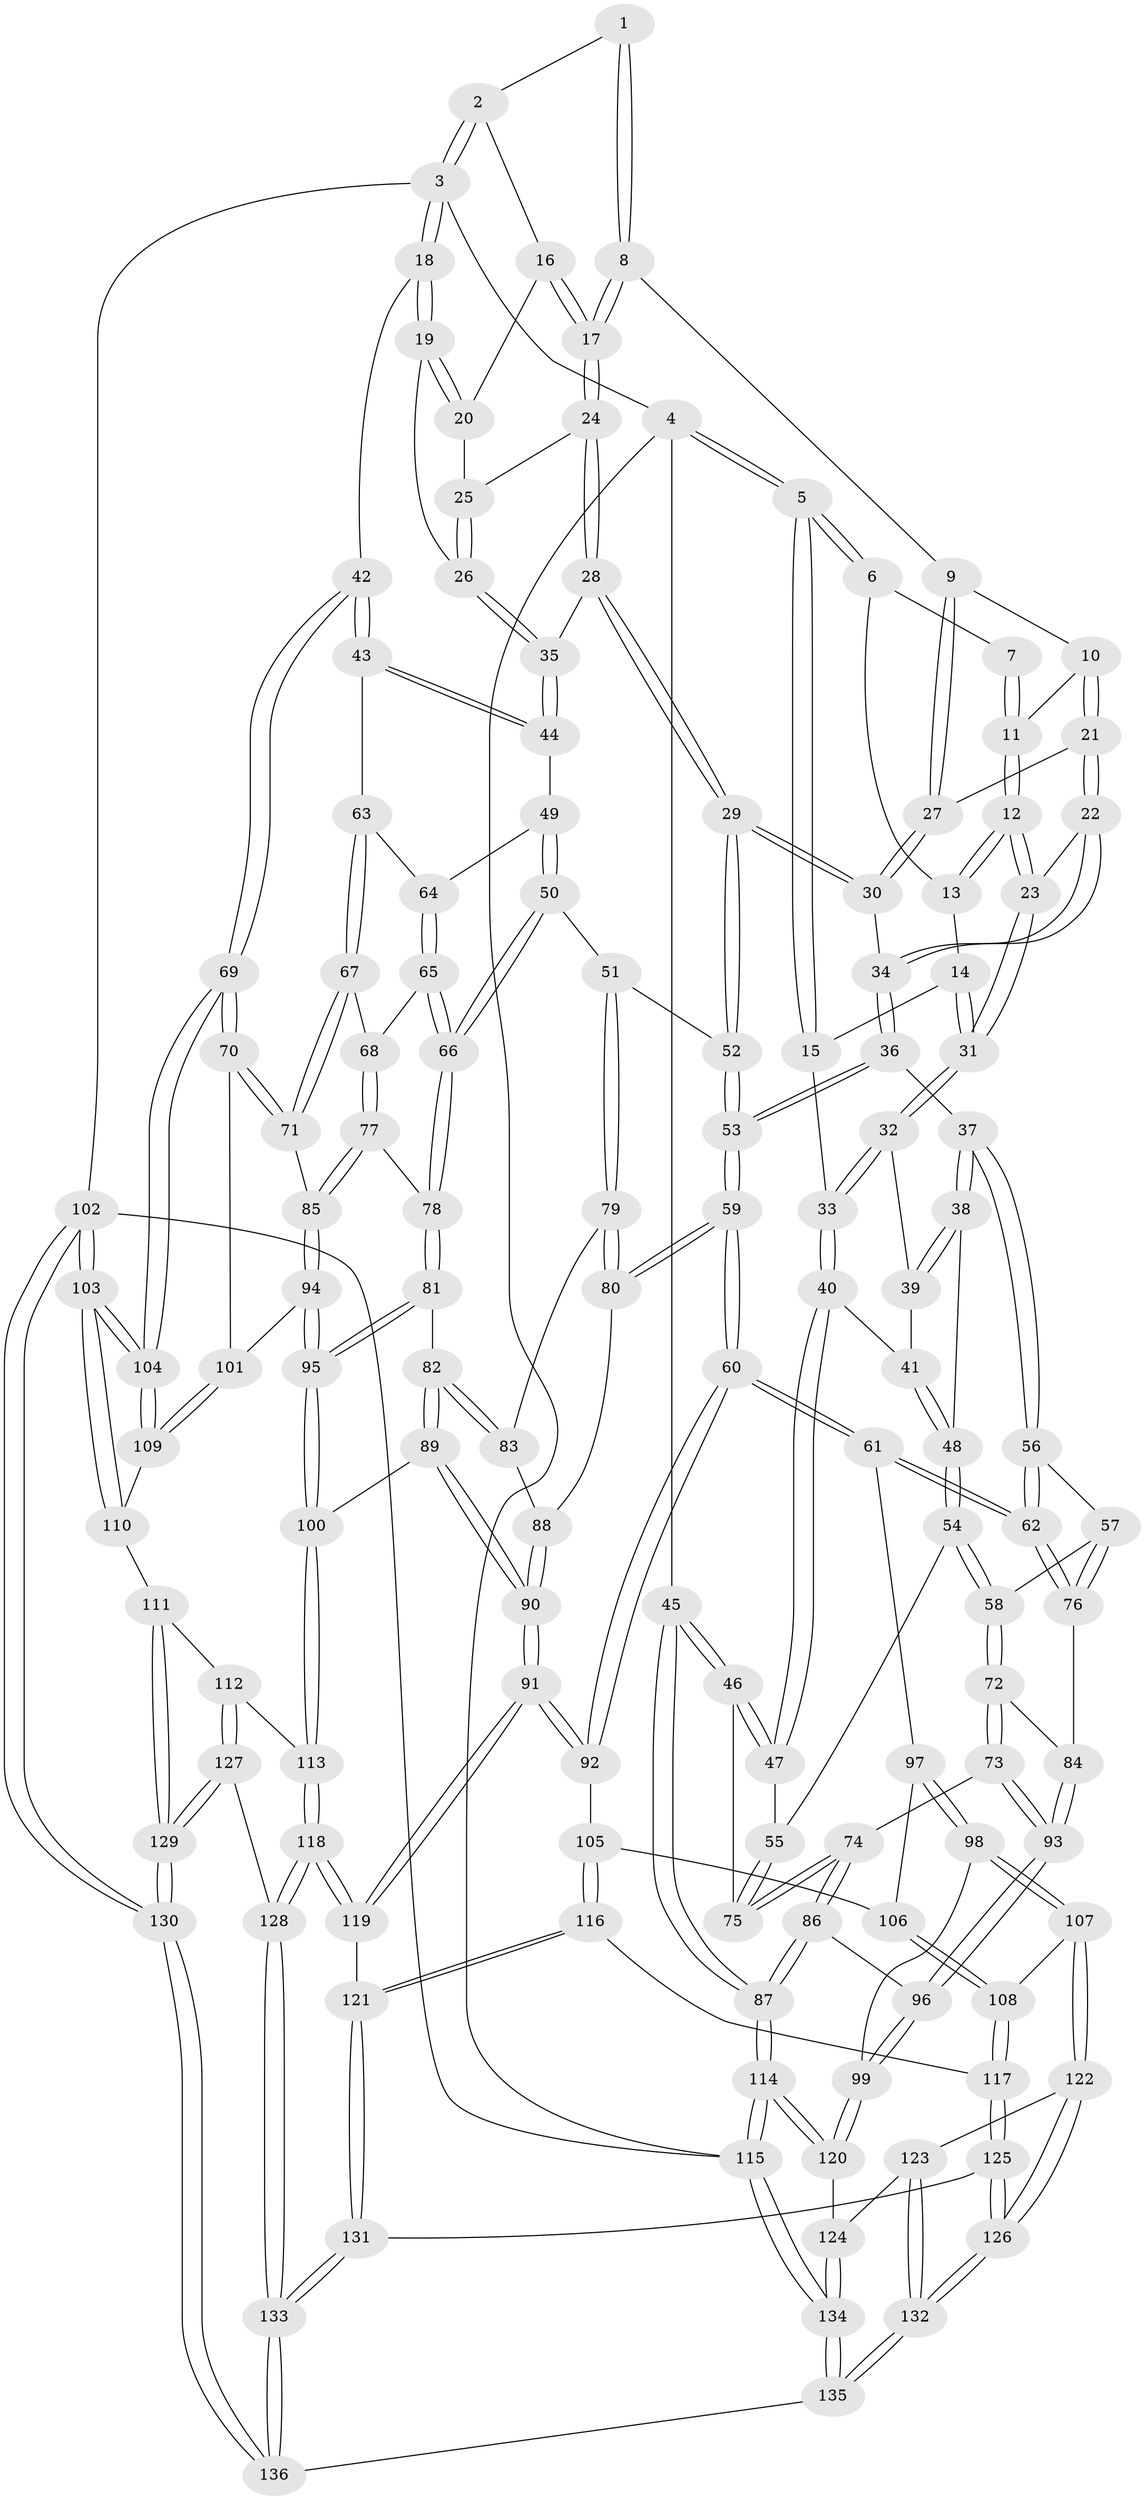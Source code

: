 // Generated by graph-tools (version 1.1) at 2025/01/03/09/25 05:01:37]
// undirected, 136 vertices, 337 edges
graph export_dot {
graph [start="1"]
  node [color=gray90,style=filled];
  1 [pos="+0.5708321139777686+0"];
  2 [pos="+1+0"];
  3 [pos="+1+0"];
  4 [pos="+0+0"];
  5 [pos="+0+0"];
  6 [pos="+0.1583225678142925+0"];
  7 [pos="+0.5209655679033848+0"];
  8 [pos="+0.6607647624956022+0.10899106842656306"];
  9 [pos="+0.6145180557317742+0.12838659439156574"];
  10 [pos="+0.4764199569226543+0.052138057347851124"];
  11 [pos="+0.4714393175248462+0.044528709373257494"];
  12 [pos="+0.3092802557845231+0.14121563565744735"];
  13 [pos="+0.26069498424153337+0.010123893754223314"];
  14 [pos="+0.11725021395259136+0.14260718333108055"];
  15 [pos="+0.088099423122416+0.13346453114088083"];
  16 [pos="+0.9388588510179321+0"];
  17 [pos="+0.7475527186219779+0.1452834158918375"];
  18 [pos="+1+0.2767073942703668"];
  19 [pos="+0.9950031940290613+0.2477698249279825"];
  20 [pos="+0.9262335190695306+0.1226175144094752"];
  21 [pos="+0.4957981991695937+0.16536064246033655"];
  22 [pos="+0.4141241727048177+0.2182651300466711"];
  23 [pos="+0.3049375760132306+0.16356868724860288"];
  24 [pos="+0.754344027939087+0.16496653146229465"];
  25 [pos="+0.8825618516858564+0.14876766395123917"];
  26 [pos="+0.9349419440309258+0.26278525687267745"];
  27 [pos="+0.562413982665151+0.1927312461672396"];
  28 [pos="+0.7656113734634351+0.2575665384555862"];
  29 [pos="+0.6264651472160239+0.35270452566633204"];
  30 [pos="+0.574715482568966+0.3214622519125729"];
  31 [pos="+0.2664878003760472+0.20061806060397078"];
  32 [pos="+0.2640757447345182+0.209543156270988"];
  33 [pos="+0.059199121473479714+0.2813623234638488"];
  34 [pos="+0.473659556993631+0.3229753528443594"];
  35 [pos="+0.8411748294907814+0.2973814455983728"];
  36 [pos="+0.39664624528505654+0.3947759004986881"];
  37 [pos="+0.3899689047521371+0.3962277593844925"];
  38 [pos="+0.3252869663931577+0.358508563611185"];
  39 [pos="+0.26353696049360337+0.2254004703617079"];
  40 [pos="+0.02968996883431226+0.33065023926045667"];
  41 [pos="+0.18386511360440816+0.33272845312244514"];
  42 [pos="+1+0.424927479375689"];
  43 [pos="+0.9849753597715584+0.4418896713954351"];
  44 [pos="+0.8437748912482803+0.3101763241729041"];
  45 [pos="+0+0.3954411895472388"];
  46 [pos="+0+0.3731693301227878"];
  47 [pos="+0+0.3691525435367872"];
  48 [pos="+0.21398027132690972+0.4212011038485803"];
  49 [pos="+0.8317633512464544+0.4308520485721486"];
  50 [pos="+0.727425411604029+0.46657688587808094"];
  51 [pos="+0.689130192031299+0.45772605754947526"];
  52 [pos="+0.6283778055623405+0.37280247360183855"];
  53 [pos="+0.5137065478279471+0.5223019620603634"];
  54 [pos="+0.2045471049534477+0.4468860916979778"];
  55 [pos="+0.192459125221594+0.449637571873442"];
  56 [pos="+0.3522222886827447+0.4701246269443231"];
  57 [pos="+0.24678136880269333+0.4831663568904419"];
  58 [pos="+0.23712394774580667+0.48335884134822943"];
  59 [pos="+0.5133872711098788+0.5280477065648964"];
  60 [pos="+0.4615607427837515+0.6074202871971733"];
  61 [pos="+0.39665304943612295+0.6044261949754071"];
  62 [pos="+0.3714441686284636+0.5811478254629775"];
  63 [pos="+0.9752367045447353+0.4471211315093844"];
  64 [pos="+0.8465715451352106+0.4501147427634283"];
  65 [pos="+0.8503862067465902+0.48244897983051394"];
  66 [pos="+0.7679441088065558+0.5237356032321288"];
  67 [pos="+0.924675318170768+0.5170432933454887"];
  68 [pos="+0.8563232557622398+0.49961143989374357"];
  69 [pos="+1+0.5951357446020191"];
  70 [pos="+1+0.6082252155032571"];
  71 [pos="+0.9359847719439345+0.5828708966624917"];
  72 [pos="+0.23667098659489463+0.5167953678345861"];
  73 [pos="+0.15428360952276934+0.5933006531189028"];
  74 [pos="+0.12027515028682423+0.5618483193878965"];
  75 [pos="+0.1215600386055395+0.5318999968191475"];
  76 [pos="+0.3576943325352558+0.5805120394397486"];
  77 [pos="+0.8361991285874869+0.5813958286941311"];
  78 [pos="+0.7813564603788208+0.5637387936465228"];
  79 [pos="+0.6719798590165805+0.5237904643831592"];
  80 [pos="+0.5241527626023581+0.5319427633198232"];
  81 [pos="+0.7086931625199946+0.6059466111842489"];
  82 [pos="+0.7077247017797229+0.6059708882749382"];
  83 [pos="+0.6722821252381175+0.5543902768686546"];
  84 [pos="+0.2738883860583684+0.5833696616937336"];
  85 [pos="+0.8630318355135924+0.6202604889517623"];
  86 [pos="+0+0.6179577785256706"];
  87 [pos="+0+0.6182357512771254"];
  88 [pos="+0.6091257736034063+0.5819748066528793"];
  89 [pos="+0.6352519540708593+0.7165291729298107"];
  90 [pos="+0.6038011386888703+0.7307674628777698"];
  91 [pos="+0.5897453515906055+0.7418612260031607"];
  92 [pos="+0.5322998324391106+0.7187106036231934"];
  93 [pos="+0.19146901033137342+0.6784065748689538"];
  94 [pos="+0.8529549658271153+0.6809168441999843"];
  95 [pos="+0.827867008029796+0.7002220856782992"];
  96 [pos="+0.19013807545134115+0.7093713249049582"];
  97 [pos="+0.3805137223029446+0.628877428207259"];
  98 [pos="+0.24315636085637732+0.7302923601057031"];
  99 [pos="+0.19221964327427832+0.7156943325646313"];
  100 [pos="+0.8044474312575832+0.7362409275503409"];
  101 [pos="+0.9218905241106333+0.7093954710245693"];
  102 [pos="+1+1"];
  103 [pos="+1+0.9784358790106414"];
  104 [pos="+1+0.7911982298949813"];
  105 [pos="+0.48739414537490544+0.7464617076578445"];
  106 [pos="+0.37891363805266026+0.7363121916607054"];
  107 [pos="+0.28496420196487376+0.7670803563660014"];
  108 [pos="+0.34120399936680146+0.7714488317314756"];
  109 [pos="+0.9543957789081151+0.7780230069393567"];
  110 [pos="+0.9192160626832167+0.83189915170304"];
  111 [pos="+0.908507209424922+0.840634002529174"];
  112 [pos="+0.822380364195563+0.8050665530637309"];
  113 [pos="+0.8084215895345537+0.7844418831689516"];
  114 [pos="+0+0.8473584086309632"];
  115 [pos="+0+1"];
  116 [pos="+0.41343879531693073+0.8381906019909577"];
  117 [pos="+0.4120769229887826+0.8392773513246596"];
  118 [pos="+0.6871517842525633+0.8562784245164181"];
  119 [pos="+0.5957361313306808+0.7724365891431076"];
  120 [pos="+0.11598557934418567+0.8199836327858546"];
  121 [pos="+0.5553778913962887+0.8585392878998932"];
  122 [pos="+0.28836360238228237+0.8452588846678286"];
  123 [pos="+0.22830581175665532+0.881927567496382"];
  124 [pos="+0.14402255844509174+0.8659390525559248"];
  125 [pos="+0.3976362010219543+0.9081764855548643"];
  126 [pos="+0.3658311632906332+0.9337114976391632"];
  127 [pos="+0.7952999122385204+0.9233825811435127"];
  128 [pos="+0.7103044335212858+0.9478650117226858"];
  129 [pos="+0.9210267410742902+0.9752016911166673"];
  130 [pos="+1+1"];
  131 [pos="+0.5373444031488818+0.9352405300100479"];
  132 [pos="+0.3194094163812096+1"];
  133 [pos="+0.6260215753488397+1"];
  134 [pos="+0.17622847282022475+1"];
  135 [pos="+0.2642394188066323+1"];
  136 [pos="+0.6217884443846725+1"];
  1 -- 2;
  1 -- 8;
  1 -- 8;
  2 -- 3;
  2 -- 3;
  2 -- 16;
  3 -- 4;
  3 -- 18;
  3 -- 18;
  3 -- 102;
  4 -- 5;
  4 -- 5;
  4 -- 45;
  4 -- 115;
  5 -- 6;
  5 -- 6;
  5 -- 15;
  5 -- 15;
  6 -- 7;
  6 -- 13;
  7 -- 11;
  7 -- 11;
  8 -- 9;
  8 -- 17;
  8 -- 17;
  9 -- 10;
  9 -- 27;
  9 -- 27;
  10 -- 11;
  10 -- 21;
  10 -- 21;
  11 -- 12;
  11 -- 12;
  12 -- 13;
  12 -- 13;
  12 -- 23;
  12 -- 23;
  13 -- 14;
  14 -- 15;
  14 -- 31;
  14 -- 31;
  15 -- 33;
  16 -- 17;
  16 -- 17;
  16 -- 20;
  17 -- 24;
  17 -- 24;
  18 -- 19;
  18 -- 19;
  18 -- 42;
  19 -- 20;
  19 -- 20;
  19 -- 26;
  20 -- 25;
  21 -- 22;
  21 -- 22;
  21 -- 27;
  22 -- 23;
  22 -- 34;
  22 -- 34;
  23 -- 31;
  23 -- 31;
  24 -- 25;
  24 -- 28;
  24 -- 28;
  25 -- 26;
  25 -- 26;
  26 -- 35;
  26 -- 35;
  27 -- 30;
  27 -- 30;
  28 -- 29;
  28 -- 29;
  28 -- 35;
  29 -- 30;
  29 -- 30;
  29 -- 52;
  29 -- 52;
  30 -- 34;
  31 -- 32;
  31 -- 32;
  32 -- 33;
  32 -- 33;
  32 -- 39;
  33 -- 40;
  33 -- 40;
  34 -- 36;
  34 -- 36;
  35 -- 44;
  35 -- 44;
  36 -- 37;
  36 -- 53;
  36 -- 53;
  37 -- 38;
  37 -- 38;
  37 -- 56;
  37 -- 56;
  38 -- 39;
  38 -- 39;
  38 -- 48;
  39 -- 41;
  40 -- 41;
  40 -- 47;
  40 -- 47;
  41 -- 48;
  41 -- 48;
  42 -- 43;
  42 -- 43;
  42 -- 69;
  42 -- 69;
  43 -- 44;
  43 -- 44;
  43 -- 63;
  44 -- 49;
  45 -- 46;
  45 -- 46;
  45 -- 87;
  45 -- 87;
  46 -- 47;
  46 -- 47;
  46 -- 75;
  47 -- 55;
  48 -- 54;
  48 -- 54;
  49 -- 50;
  49 -- 50;
  49 -- 64;
  50 -- 51;
  50 -- 66;
  50 -- 66;
  51 -- 52;
  51 -- 79;
  51 -- 79;
  52 -- 53;
  52 -- 53;
  53 -- 59;
  53 -- 59;
  54 -- 55;
  54 -- 58;
  54 -- 58;
  55 -- 75;
  55 -- 75;
  56 -- 57;
  56 -- 62;
  56 -- 62;
  57 -- 58;
  57 -- 76;
  57 -- 76;
  58 -- 72;
  58 -- 72;
  59 -- 60;
  59 -- 60;
  59 -- 80;
  59 -- 80;
  60 -- 61;
  60 -- 61;
  60 -- 92;
  60 -- 92;
  61 -- 62;
  61 -- 62;
  61 -- 97;
  62 -- 76;
  62 -- 76;
  63 -- 64;
  63 -- 67;
  63 -- 67;
  64 -- 65;
  64 -- 65;
  65 -- 66;
  65 -- 66;
  65 -- 68;
  66 -- 78;
  66 -- 78;
  67 -- 68;
  67 -- 71;
  67 -- 71;
  68 -- 77;
  68 -- 77;
  69 -- 70;
  69 -- 70;
  69 -- 104;
  69 -- 104;
  70 -- 71;
  70 -- 71;
  70 -- 101;
  71 -- 85;
  72 -- 73;
  72 -- 73;
  72 -- 84;
  73 -- 74;
  73 -- 93;
  73 -- 93;
  74 -- 75;
  74 -- 75;
  74 -- 86;
  74 -- 86;
  76 -- 84;
  77 -- 78;
  77 -- 85;
  77 -- 85;
  78 -- 81;
  78 -- 81;
  79 -- 80;
  79 -- 80;
  79 -- 83;
  80 -- 88;
  81 -- 82;
  81 -- 95;
  81 -- 95;
  82 -- 83;
  82 -- 83;
  82 -- 89;
  82 -- 89;
  83 -- 88;
  84 -- 93;
  84 -- 93;
  85 -- 94;
  85 -- 94;
  86 -- 87;
  86 -- 87;
  86 -- 96;
  87 -- 114;
  87 -- 114;
  88 -- 90;
  88 -- 90;
  89 -- 90;
  89 -- 90;
  89 -- 100;
  90 -- 91;
  90 -- 91;
  91 -- 92;
  91 -- 92;
  91 -- 119;
  91 -- 119;
  92 -- 105;
  93 -- 96;
  93 -- 96;
  94 -- 95;
  94 -- 95;
  94 -- 101;
  95 -- 100;
  95 -- 100;
  96 -- 99;
  96 -- 99;
  97 -- 98;
  97 -- 98;
  97 -- 106;
  98 -- 99;
  98 -- 107;
  98 -- 107;
  99 -- 120;
  99 -- 120;
  100 -- 113;
  100 -- 113;
  101 -- 109;
  101 -- 109;
  102 -- 103;
  102 -- 103;
  102 -- 130;
  102 -- 130;
  102 -- 115;
  103 -- 104;
  103 -- 104;
  103 -- 110;
  103 -- 110;
  104 -- 109;
  104 -- 109;
  105 -- 106;
  105 -- 116;
  105 -- 116;
  106 -- 108;
  106 -- 108;
  107 -- 108;
  107 -- 122;
  107 -- 122;
  108 -- 117;
  108 -- 117;
  109 -- 110;
  110 -- 111;
  111 -- 112;
  111 -- 129;
  111 -- 129;
  112 -- 113;
  112 -- 127;
  112 -- 127;
  113 -- 118;
  113 -- 118;
  114 -- 115;
  114 -- 115;
  114 -- 120;
  114 -- 120;
  115 -- 134;
  115 -- 134;
  116 -- 117;
  116 -- 121;
  116 -- 121;
  117 -- 125;
  117 -- 125;
  118 -- 119;
  118 -- 119;
  118 -- 128;
  118 -- 128;
  119 -- 121;
  120 -- 124;
  121 -- 131;
  121 -- 131;
  122 -- 123;
  122 -- 126;
  122 -- 126;
  123 -- 124;
  123 -- 132;
  123 -- 132;
  124 -- 134;
  124 -- 134;
  125 -- 126;
  125 -- 126;
  125 -- 131;
  126 -- 132;
  126 -- 132;
  127 -- 128;
  127 -- 129;
  127 -- 129;
  128 -- 133;
  128 -- 133;
  129 -- 130;
  129 -- 130;
  130 -- 136;
  130 -- 136;
  131 -- 133;
  131 -- 133;
  132 -- 135;
  132 -- 135;
  133 -- 136;
  133 -- 136;
  134 -- 135;
  134 -- 135;
  135 -- 136;
}
